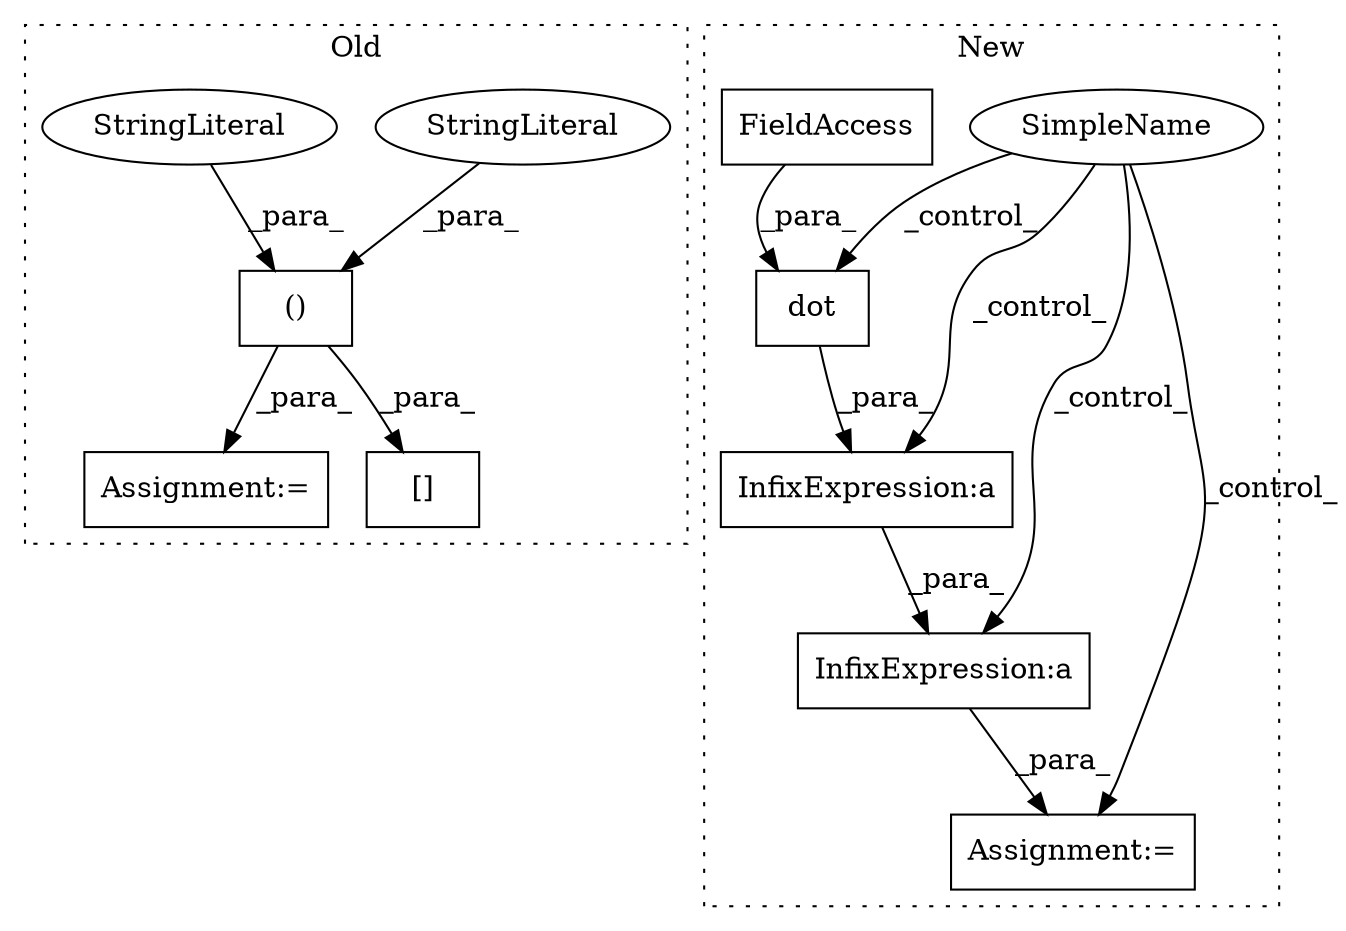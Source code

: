 digraph G {
subgraph cluster0 {
1 [label="()" a="106" s="8844" l="62" shape="box"];
4 [label="Assignment:=" a="7" s="9051" l="1" shape="box"];
5 [label="[]" a="2" s="8834,8906" l="10,2" shape="box"];
6 [label="StringLiteral" a="45" s="8873" l="16" shape="ellipse"];
7 [label="StringLiteral" a="45" s="8844" l="16" shape="ellipse"];
label = "Old";
style="dotted";
}
subgraph cluster1 {
2 [label="dot" a="32" s="9074,9084" l="4,1" shape="box"];
3 [label="Assignment:=" a="7" s="9057" l="1" shape="box"];
8 [label="InfixExpression:a" a="27" s="9065" l="3" shape="box"];
9 [label="FieldAccess" a="22" s="9080" l="4" shape="box"];
10 [label="SimpleName" a="42" s="" l="" shape="ellipse"];
11 [label="InfixExpression:a" a="27" s="9086" l="3" shape="box"];
label = "New";
style="dotted";
}
1 -> 5 [label="_para_"];
1 -> 4 [label="_para_"];
2 -> 8 [label="_para_"];
6 -> 1 [label="_para_"];
7 -> 1 [label="_para_"];
8 -> 11 [label="_para_"];
9 -> 2 [label="_para_"];
10 -> 2 [label="_control_"];
10 -> 8 [label="_control_"];
10 -> 3 [label="_control_"];
10 -> 11 [label="_control_"];
11 -> 3 [label="_para_"];
}